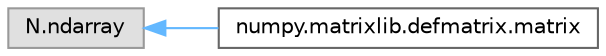 digraph "Graphical Class Hierarchy"
{
 // LATEX_PDF_SIZE
  bgcolor="transparent";
  edge [fontname=Helvetica,fontsize=10,labelfontname=Helvetica,labelfontsize=10];
  node [fontname=Helvetica,fontsize=10,shape=box,height=0.2,width=0.4];
  rankdir="LR";
  Node0 [id="Node000000",label="N.ndarray",height=0.2,width=0.4,color="grey60", fillcolor="#E0E0E0", style="filled",tooltip=" "];
  Node0 -> Node1 [id="edge4056_Node000000_Node000001",dir="back",color="steelblue1",style="solid",tooltip=" "];
  Node1 [id="Node000001",label="numpy.matrixlib.defmatrix.matrix",height=0.2,width=0.4,color="grey40", fillcolor="white", style="filled",URL="$dd/db8/classnumpy_1_1matrixlib_1_1defmatrix_1_1matrix.html",tooltip=" "];
}
